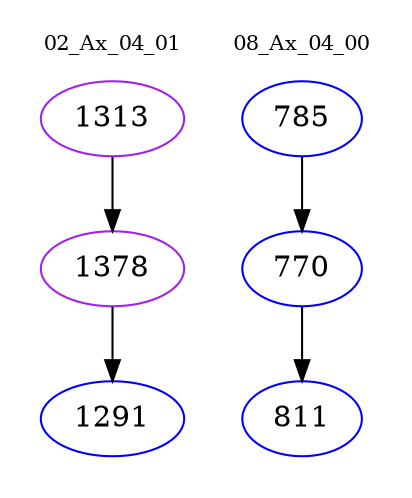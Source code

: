 digraph{
subgraph cluster_0 {
color = white
label = "02_Ax_04_01";
fontsize=10;
T0_1313 [label="1313", color="purple"]
T0_1313 -> T0_1378 [color="black"]
T0_1378 [label="1378", color="purple"]
T0_1378 -> T0_1291 [color="black"]
T0_1291 [label="1291", color="blue"]
}
subgraph cluster_1 {
color = white
label = "08_Ax_04_00";
fontsize=10;
T1_785 [label="785", color="blue"]
T1_785 -> T1_770 [color="black"]
T1_770 [label="770", color="blue"]
T1_770 -> T1_811 [color="black"]
T1_811 [label="811", color="blue"]
}
}

